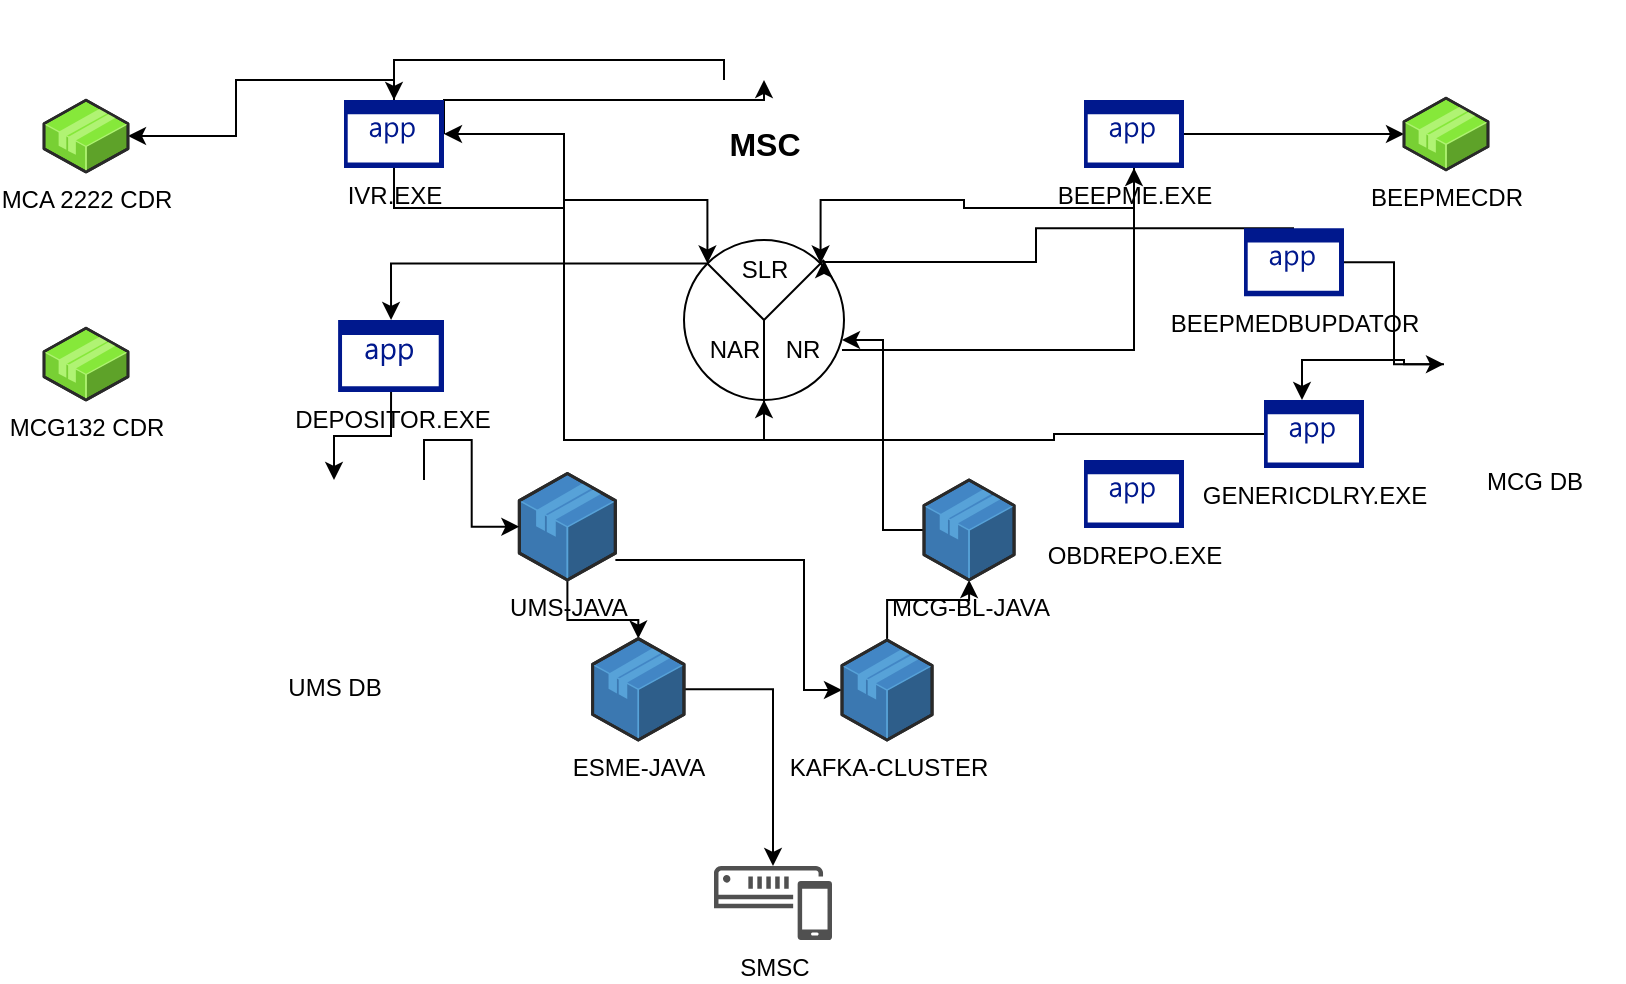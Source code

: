 <mxfile version="21.5.0" type="github">
  <diagram id="kgpKYQtTHZ0yAKxKKP6v" name="Page-1">
    <mxGraphModel dx="880" dy="476" grid="1" gridSize="10" guides="1" tooltips="1" connect="1" arrows="1" fold="1" page="1" pageScale="1" pageWidth="850" pageHeight="1100" math="0" shadow="0">
      <root>
        <mxCell id="0" />
        <mxCell id="1" parent="0" />
        <mxCell id="NeW28hHn6Nqj_jAddS36-34" style="edgeStyle=orthogonalEdgeStyle;rounded=0;orthogonalLoop=1;jettySize=auto;html=1;exitX=0;exitY=1;exitDx=0;exitDy=0;entryX=0.5;entryY=0;entryDx=0;entryDy=0;entryPerimeter=0;" edge="1" parent="1" source="NeW28hHn6Nqj_jAddS36-1" target="NeW28hHn6Nqj_jAddS36-28">
          <mxGeometry relative="1" as="geometry">
            <Array as="points">
              <mxPoint x="380" y="110" />
              <mxPoint x="215" y="110" />
            </Array>
          </mxGeometry>
        </mxCell>
        <mxCell id="NeW28hHn6Nqj_jAddS36-1" value="&lt;h3 style=&quot;font-size: 16px;&quot;&gt;MSC&lt;/h3&gt;" style="shape=image;html=1;verticalAlign=top;verticalLabelPosition=bottom;labelBackgroundColor=#ffffff;imageAspect=0;aspect=fixed;image=https://cdn1.iconfinder.com/data/icons/computer-hardware-cute-style-vol-2/52/signal__device__technology__radar__satellite__antenna__tower-128.png;fontFamily=Helvetica;fontStyle=1;fontSize=16;" vertex="1" parent="1">
          <mxGeometry x="380" y="80" width="40" height="40" as="geometry" />
        </mxCell>
        <mxCell id="NeW28hHn6Nqj_jAddS36-14" style="edgeStyle=orthogonalEdgeStyle;rounded=0;orthogonalLoop=1;jettySize=auto;html=1;" edge="1" parent="1" source="NeW28hHn6Nqj_jAddS36-12">
          <mxGeometry relative="1" as="geometry">
            <mxPoint x="400" y="260" as="targetPoint" />
            <Array as="points">
              <mxPoint x="400" y="270" />
              <mxPoint x="400" y="270" />
            </Array>
          </mxGeometry>
        </mxCell>
        <mxCell id="NeW28hHn6Nqj_jAddS36-37" style="edgeStyle=orthogonalEdgeStyle;rounded=0;orthogonalLoop=1;jettySize=auto;html=1;exitX=0;exitY=0;exitDx=0;exitDy=0;entryX=0.5;entryY=0;entryDx=0;entryDy=0;entryPerimeter=0;" edge="1" parent="1" source="NeW28hHn6Nqj_jAddS36-12" target="NeW28hHn6Nqj_jAddS36-29">
          <mxGeometry relative="1" as="geometry" />
        </mxCell>
        <mxCell id="NeW28hHn6Nqj_jAddS36-54" style="edgeStyle=orthogonalEdgeStyle;rounded=0;orthogonalLoop=1;jettySize=auto;html=1;exitX=0.5;exitY=1;exitDx=0;exitDy=0;entryX=1;entryY=0.5;entryDx=0;entryDy=0;entryPerimeter=0;" edge="1" parent="1" source="NeW28hHn6Nqj_jAddS36-12" target="NeW28hHn6Nqj_jAddS36-28">
          <mxGeometry relative="1" as="geometry" />
        </mxCell>
        <mxCell id="NeW28hHn6Nqj_jAddS36-12" value="" style="ellipse;whiteSpace=wrap;html=1;aspect=fixed;" vertex="1" parent="1">
          <mxGeometry x="360" y="200" width="80" height="80" as="geometry" />
        </mxCell>
        <mxCell id="NeW28hHn6Nqj_jAddS36-9" value="" style="endArrow=none;html=1;rounded=0;" edge="1" parent="1">
          <mxGeometry width="50" height="50" relative="1" as="geometry">
            <mxPoint x="400" y="280" as="sourcePoint" />
            <mxPoint x="400" y="240" as="targetPoint" />
          </mxGeometry>
        </mxCell>
        <mxCell id="NeW28hHn6Nqj_jAddS36-10" value="" style="endArrow=none;html=1;rounded=0;" edge="1" parent="1">
          <mxGeometry width="50" height="50" relative="1" as="geometry">
            <mxPoint x="400" y="240" as="sourcePoint" />
            <mxPoint x="430" y="210" as="targetPoint" />
          </mxGeometry>
        </mxCell>
        <mxCell id="NeW28hHn6Nqj_jAddS36-11" value="" style="endArrow=none;html=1;rounded=0;entryX=0;entryY=0;entryDx=0;entryDy=0;" edge="1" parent="1" target="NeW28hHn6Nqj_jAddS36-12">
          <mxGeometry width="50" height="50" relative="1" as="geometry">
            <mxPoint x="400" y="240" as="sourcePoint" />
            <mxPoint x="360" y="200" as="targetPoint" />
          </mxGeometry>
        </mxCell>
        <mxCell id="NeW28hHn6Nqj_jAddS36-13" value="SLR" style="text;html=1;align=center;verticalAlign=middle;resizable=0;points=[];autosize=1;strokeColor=none;fillColor=none;" vertex="1" parent="1">
          <mxGeometry x="375" y="200" width="50" height="30" as="geometry" />
        </mxCell>
        <mxCell id="NeW28hHn6Nqj_jAddS36-15" value="NAR" style="text;html=1;align=center;verticalAlign=middle;resizable=0;points=[];autosize=1;strokeColor=none;fillColor=none;" vertex="1" parent="1">
          <mxGeometry x="360" y="240" width="50" height="30" as="geometry" />
        </mxCell>
        <mxCell id="NeW28hHn6Nqj_jAddS36-47" style="edgeStyle=orthogonalEdgeStyle;rounded=0;orthogonalLoop=1;jettySize=auto;html=1;entryX=0.5;entryY=1;entryDx=0;entryDy=0;entryPerimeter=0;" edge="1" parent="1" source="NeW28hHn6Nqj_jAddS36-16" target="NeW28hHn6Nqj_jAddS36-27">
          <mxGeometry relative="1" as="geometry" />
        </mxCell>
        <mxCell id="NeW28hHn6Nqj_jAddS36-16" value="NR" style="text;html=1;align=center;verticalAlign=middle;resizable=0;points=[];autosize=1;strokeColor=none;fillColor=none;" vertex="1" parent="1">
          <mxGeometry x="399" y="240" width="40" height="30" as="geometry" />
        </mxCell>
        <mxCell id="NeW28hHn6Nqj_jAddS36-18" value="MCG132 CDR" style="verticalLabelPosition=bottom;html=1;verticalAlign=top;strokeWidth=1;align=center;outlineConnect=0;dashed=0;outlineConnect=0;shape=mxgraph.aws3d.application2;fillColor=#86E83A;strokeColor=#B0F373;aspect=fixed;" vertex="1" parent="1">
          <mxGeometry x="40" y="244.1" width="42" height="35.9" as="geometry" />
        </mxCell>
        <mxCell id="NeW28hHn6Nqj_jAddS36-43" style="edgeStyle=orthogonalEdgeStyle;rounded=0;orthogonalLoop=1;jettySize=auto;html=1;" edge="1" parent="1" source="NeW28hHn6Nqj_jAddS36-20" target="NeW28hHn6Nqj_jAddS36-21">
          <mxGeometry relative="1" as="geometry" />
        </mxCell>
        <mxCell id="NeW28hHn6Nqj_jAddS36-44" style="edgeStyle=orthogonalEdgeStyle;rounded=0;orthogonalLoop=1;jettySize=auto;html=1;" edge="1" parent="1" source="NeW28hHn6Nqj_jAddS36-20" target="NeW28hHn6Nqj_jAddS36-23">
          <mxGeometry relative="1" as="geometry">
            <Array as="points">
              <mxPoint x="420" y="360" />
              <mxPoint x="420" y="425" />
            </Array>
          </mxGeometry>
        </mxCell>
        <mxCell id="NeW28hHn6Nqj_jAddS36-20" value="UMS-JAVA" style="verticalLabelPosition=bottom;html=1;verticalAlign=top;strokeWidth=1;align=center;outlineConnect=0;dashed=0;outlineConnect=0;shape=mxgraph.aws3d.application;fillColor=#4286c5;strokeColor=#57A2D8;aspect=fixed;" vertex="1" parent="1">
          <mxGeometry x="277.69" y="316.74" width="48" height="53.26" as="geometry" />
        </mxCell>
        <mxCell id="NeW28hHn6Nqj_jAddS36-59" style="edgeStyle=orthogonalEdgeStyle;rounded=0;orthogonalLoop=1;jettySize=auto;html=1;" edge="1" parent="1" source="NeW28hHn6Nqj_jAddS36-21" target="NeW28hHn6Nqj_jAddS36-58">
          <mxGeometry relative="1" as="geometry" />
        </mxCell>
        <mxCell id="NeW28hHn6Nqj_jAddS36-21" value="ESME-JAVA" style="verticalLabelPosition=bottom;html=1;verticalAlign=top;strokeWidth=1;align=center;outlineConnect=0;dashed=0;outlineConnect=0;shape=mxgraph.aws3d.application;fillColor=#4286c5;strokeColor=#57A2D8;aspect=fixed;" vertex="1" parent="1">
          <mxGeometry x="314.31" y="399.3" width="45.69" height="50.7" as="geometry" />
        </mxCell>
        <mxCell id="NeW28hHn6Nqj_jAddS36-49" style="edgeStyle=orthogonalEdgeStyle;rounded=0;orthogonalLoop=1;jettySize=auto;html=1;exitX=0.5;exitY=0;exitDx=0;exitDy=0;exitPerimeter=0;" edge="1" parent="1" source="NeW28hHn6Nqj_jAddS36-22">
          <mxGeometry relative="1" as="geometry">
            <mxPoint x="430" y="210" as="targetPoint" />
            <Array as="points">
              <mxPoint x="536" y="194" />
              <mxPoint x="536" y="211" />
            </Array>
          </mxGeometry>
        </mxCell>
        <mxCell id="NeW28hHn6Nqj_jAddS36-51" style="edgeStyle=orthogonalEdgeStyle;rounded=0;orthogonalLoop=1;jettySize=auto;html=1;exitX=1;exitY=0.5;exitDx=0;exitDy=0;exitPerimeter=0;" edge="1" parent="1" source="NeW28hHn6Nqj_jAddS36-22" target="NeW28hHn6Nqj_jAddS36-40">
          <mxGeometry relative="1" as="geometry" />
        </mxCell>
        <mxCell id="NeW28hHn6Nqj_jAddS36-22" value="BEEPMEDBUPDATOR" style="sketch=0;aspect=fixed;pointerEvents=1;shadow=0;dashed=0;html=1;strokeColor=none;labelPosition=center;verticalLabelPosition=bottom;verticalAlign=top;align=center;fillColor=#00188D;shape=mxgraph.mscae.enterprise.application" vertex="1" parent="1">
          <mxGeometry x="640" y="194.1" width="50" height="34" as="geometry" />
        </mxCell>
        <mxCell id="NeW28hHn6Nqj_jAddS36-45" style="edgeStyle=orthogonalEdgeStyle;rounded=0;orthogonalLoop=1;jettySize=auto;html=1;" edge="1" parent="1" source="NeW28hHn6Nqj_jAddS36-23" target="NeW28hHn6Nqj_jAddS36-24">
          <mxGeometry relative="1" as="geometry" />
        </mxCell>
        <mxCell id="NeW28hHn6Nqj_jAddS36-23" value="KAFKA-CLUSTER" style="verticalLabelPosition=bottom;html=1;verticalAlign=top;strokeWidth=1;align=center;outlineConnect=0;dashed=0;outlineConnect=0;shape=mxgraph.aws3d.application;fillColor=#4286c5;strokeColor=#57A2D8;aspect=fixed;" vertex="1" parent="1">
          <mxGeometry x="439" y="400" width="45.05" height="50" as="geometry" />
        </mxCell>
        <mxCell id="NeW28hHn6Nqj_jAddS36-46" style="edgeStyle=orthogonalEdgeStyle;rounded=0;orthogonalLoop=1;jettySize=auto;html=1;entryX=1;entryY=0.333;entryDx=0;entryDy=0;entryPerimeter=0;" edge="1" parent="1" source="NeW28hHn6Nqj_jAddS36-24" target="NeW28hHn6Nqj_jAddS36-16">
          <mxGeometry relative="1" as="geometry" />
        </mxCell>
        <mxCell id="NeW28hHn6Nqj_jAddS36-24" value="MCG-BL-JAVA" style="verticalLabelPosition=bottom;html=1;verticalAlign=top;strokeWidth=1;align=center;outlineConnect=0;dashed=0;outlineConnect=0;shape=mxgraph.aws3d.application;fillColor=#4286c5;strokeColor=#57A2D8;aspect=fixed;" vertex="1" parent="1">
          <mxGeometry x="480" y="320" width="45.05" height="50" as="geometry" />
        </mxCell>
        <mxCell id="NeW28hHn6Nqj_jAddS36-53" style="edgeStyle=orthogonalEdgeStyle;rounded=0;orthogonalLoop=1;jettySize=auto;html=1;exitX=0;exitY=0.5;exitDx=0;exitDy=0;exitPerimeter=0;entryX=0.5;entryY=1;entryDx=0;entryDy=0;" edge="1" parent="1" source="NeW28hHn6Nqj_jAddS36-25" target="NeW28hHn6Nqj_jAddS36-12">
          <mxGeometry relative="1" as="geometry" />
        </mxCell>
        <mxCell id="NeW28hHn6Nqj_jAddS36-25" value="GENERICDLRY.EXE" style="sketch=0;aspect=fixed;pointerEvents=1;shadow=0;dashed=0;html=1;strokeColor=none;labelPosition=center;verticalLabelPosition=bottom;verticalAlign=top;align=center;fillColor=#00188D;shape=mxgraph.mscae.enterprise.application" vertex="1" parent="1">
          <mxGeometry x="650" y="280" width="50" height="34" as="geometry" />
        </mxCell>
        <mxCell id="NeW28hHn6Nqj_jAddS36-26" value="OBDREPO.EXE" style="sketch=0;aspect=fixed;pointerEvents=1;shadow=0;dashed=0;html=1;strokeColor=none;labelPosition=center;verticalLabelPosition=bottom;verticalAlign=top;align=center;fillColor=#00188D;shape=mxgraph.mscae.enterprise.application" vertex="1" parent="1">
          <mxGeometry x="560" y="310" width="50" height="34" as="geometry" />
        </mxCell>
        <mxCell id="NeW28hHn6Nqj_jAddS36-48" style="edgeStyle=orthogonalEdgeStyle;rounded=0;orthogonalLoop=1;jettySize=auto;html=1;exitX=0.5;exitY=1;exitDx=0;exitDy=0;exitPerimeter=0;entryX=1;entryY=0;entryDx=0;entryDy=0;" edge="1" parent="1" source="NeW28hHn6Nqj_jAddS36-27" target="NeW28hHn6Nqj_jAddS36-12">
          <mxGeometry relative="1" as="geometry" />
        </mxCell>
        <mxCell id="NeW28hHn6Nqj_jAddS36-50" style="edgeStyle=orthogonalEdgeStyle;rounded=0;orthogonalLoop=1;jettySize=auto;html=1;exitX=1;exitY=0.5;exitDx=0;exitDy=0;exitPerimeter=0;" edge="1" parent="1" source="NeW28hHn6Nqj_jAddS36-27" target="NeW28hHn6Nqj_jAddS36-31">
          <mxGeometry relative="1" as="geometry" />
        </mxCell>
        <mxCell id="NeW28hHn6Nqj_jAddS36-27" value="BEEPME.EXE" style="sketch=0;aspect=fixed;pointerEvents=1;shadow=0;dashed=0;html=1;strokeColor=none;labelPosition=center;verticalLabelPosition=bottom;verticalAlign=top;align=center;fillColor=#00188D;shape=mxgraph.mscae.enterprise.application" vertex="1" parent="1">
          <mxGeometry x="560" y="130" width="50" height="34" as="geometry" />
        </mxCell>
        <mxCell id="NeW28hHn6Nqj_jAddS36-36" style="edgeStyle=orthogonalEdgeStyle;rounded=0;orthogonalLoop=1;jettySize=auto;html=1;exitX=0.5;exitY=1;exitDx=0;exitDy=0;exitPerimeter=0;entryX=0;entryY=0;entryDx=0;entryDy=0;" edge="1" parent="1" source="NeW28hHn6Nqj_jAddS36-28" target="NeW28hHn6Nqj_jAddS36-12">
          <mxGeometry relative="1" as="geometry" />
        </mxCell>
        <mxCell id="NeW28hHn6Nqj_jAddS36-38" style="edgeStyle=orthogonalEdgeStyle;rounded=0;orthogonalLoop=1;jettySize=auto;html=1;exitX=0.5;exitY=0;exitDx=0;exitDy=0;exitPerimeter=0;" edge="1" parent="1" source="NeW28hHn6Nqj_jAddS36-28" target="NeW28hHn6Nqj_jAddS36-30">
          <mxGeometry relative="1" as="geometry">
            <Array as="points">
              <mxPoint x="215" y="120" />
              <mxPoint x="136" y="120" />
              <mxPoint x="136" y="148" />
            </Array>
          </mxGeometry>
        </mxCell>
        <mxCell id="NeW28hHn6Nqj_jAddS36-55" style="edgeStyle=orthogonalEdgeStyle;rounded=0;orthogonalLoop=1;jettySize=auto;html=1;exitX=1;exitY=0.5;exitDx=0;exitDy=0;exitPerimeter=0;" edge="1" parent="1" source="NeW28hHn6Nqj_jAddS36-28" target="NeW28hHn6Nqj_jAddS36-1">
          <mxGeometry relative="1" as="geometry">
            <Array as="points">
              <mxPoint x="240" y="130" />
              <mxPoint x="400" y="130" />
            </Array>
          </mxGeometry>
        </mxCell>
        <mxCell id="NeW28hHn6Nqj_jAddS36-28" value="IVR.EXE" style="sketch=0;aspect=fixed;pointerEvents=1;shadow=0;dashed=0;html=1;strokeColor=none;labelPosition=center;verticalLabelPosition=bottom;verticalAlign=top;align=center;fillColor=#00188D;shape=mxgraph.mscae.enterprise.application" vertex="1" parent="1">
          <mxGeometry x="190" y="130" width="50" height="34" as="geometry" />
        </mxCell>
        <mxCell id="NeW28hHn6Nqj_jAddS36-41" style="edgeStyle=orthogonalEdgeStyle;rounded=0;orthogonalLoop=1;jettySize=auto;html=1;exitX=0.5;exitY=1;exitDx=0;exitDy=0;exitPerimeter=0;entryX=0.5;entryY=0;entryDx=0;entryDy=0;" edge="1" parent="1" source="NeW28hHn6Nqj_jAddS36-29" target="NeW28hHn6Nqj_jAddS36-39">
          <mxGeometry relative="1" as="geometry" />
        </mxCell>
        <mxCell id="NeW28hHn6Nqj_jAddS36-29" value="DEPOSITOR.EXE" style="sketch=0;aspect=fixed;pointerEvents=1;shadow=0;dashed=0;html=1;strokeColor=none;labelPosition=center;verticalLabelPosition=bottom;verticalAlign=top;align=center;fillColor=#00188D;shape=mxgraph.mscae.enterprise.application" vertex="1" parent="1">
          <mxGeometry x="187.06" y="240" width="52.94" height="36" as="geometry" />
        </mxCell>
        <mxCell id="NeW28hHn6Nqj_jAddS36-30" value="MCA 2222 CDR" style="verticalLabelPosition=bottom;html=1;verticalAlign=top;strokeWidth=1;align=center;outlineConnect=0;dashed=0;outlineConnect=0;shape=mxgraph.aws3d.application2;fillColor=#86E83A;strokeColor=#B0F373;aspect=fixed;" vertex="1" parent="1">
          <mxGeometry x="40" y="130.1" width="42" height="35.9" as="geometry" />
        </mxCell>
        <mxCell id="NeW28hHn6Nqj_jAddS36-31" value="BEEPMECDR" style="verticalLabelPosition=bottom;html=1;verticalAlign=top;strokeWidth=1;align=center;outlineConnect=0;dashed=0;outlineConnect=0;shape=mxgraph.aws3d.application2;fillColor=#86E83A;strokeColor=#B0F373;aspect=fixed;" vertex="1" parent="1">
          <mxGeometry x="720" y="129.05" width="42" height="35.9" as="geometry" />
        </mxCell>
        <mxCell id="NeW28hHn6Nqj_jAddS36-32" style="edgeStyle=orthogonalEdgeStyle;rounded=0;orthogonalLoop=1;jettySize=auto;html=1;exitX=0.5;exitY=1;exitDx=0;exitDy=0;" edge="1" parent="1" source="NeW28hHn6Nqj_jAddS36-1" target="NeW28hHn6Nqj_jAddS36-1">
          <mxGeometry relative="1" as="geometry" />
        </mxCell>
        <mxCell id="NeW28hHn6Nqj_jAddS36-42" style="edgeStyle=orthogonalEdgeStyle;rounded=0;orthogonalLoop=1;jettySize=auto;html=1;exitX=1;exitY=0;exitDx=0;exitDy=0;" edge="1" parent="1" source="NeW28hHn6Nqj_jAddS36-39" target="NeW28hHn6Nqj_jAddS36-20">
          <mxGeometry relative="1" as="geometry" />
        </mxCell>
        <mxCell id="NeW28hHn6Nqj_jAddS36-39" value="UMS DB" style="shape=image;html=1;verticalAlign=top;verticalLabelPosition=bottom;labelBackgroundColor=#ffffff;imageAspect=0;aspect=fixed;image=https://cdn2.iconfinder.com/data/icons/whcompare-isometric-web-hosting-servers/50/database-128.png" vertex="1" parent="1">
          <mxGeometry x="140" y="320" width="90" height="90" as="geometry" />
        </mxCell>
        <mxCell id="NeW28hHn6Nqj_jAddS36-52" style="edgeStyle=orthogonalEdgeStyle;rounded=0;orthogonalLoop=1;jettySize=auto;html=1;entryX=0.38;entryY=0;entryDx=0;entryDy=0;entryPerimeter=0;" edge="1" parent="1" source="NeW28hHn6Nqj_jAddS36-40" target="NeW28hHn6Nqj_jAddS36-25">
          <mxGeometry relative="1" as="geometry" />
        </mxCell>
        <mxCell id="NeW28hHn6Nqj_jAddS36-40" value="MCG DB" style="shape=image;html=1;verticalAlign=top;verticalLabelPosition=bottom;labelBackgroundColor=#ffffff;imageAspect=0;aspect=fixed;image=https://cdn2.iconfinder.com/data/icons/whcompare-isometric-web-hosting-servers/50/database-128.png" vertex="1" parent="1">
          <mxGeometry x="740" y="217.05" width="90" height="90" as="geometry" />
        </mxCell>
        <mxCell id="NeW28hHn6Nqj_jAddS36-58" value="SMSC" style="sketch=0;pointerEvents=1;shadow=0;dashed=0;html=1;strokeColor=none;fillColor=#505050;labelPosition=center;verticalLabelPosition=bottom;verticalAlign=top;outlineConnect=0;align=center;shape=mxgraph.office.communications.sms_gateway;" vertex="1" parent="1">
          <mxGeometry x="375" y="513" width="59" height="37" as="geometry" />
        </mxCell>
      </root>
    </mxGraphModel>
  </diagram>
</mxfile>
